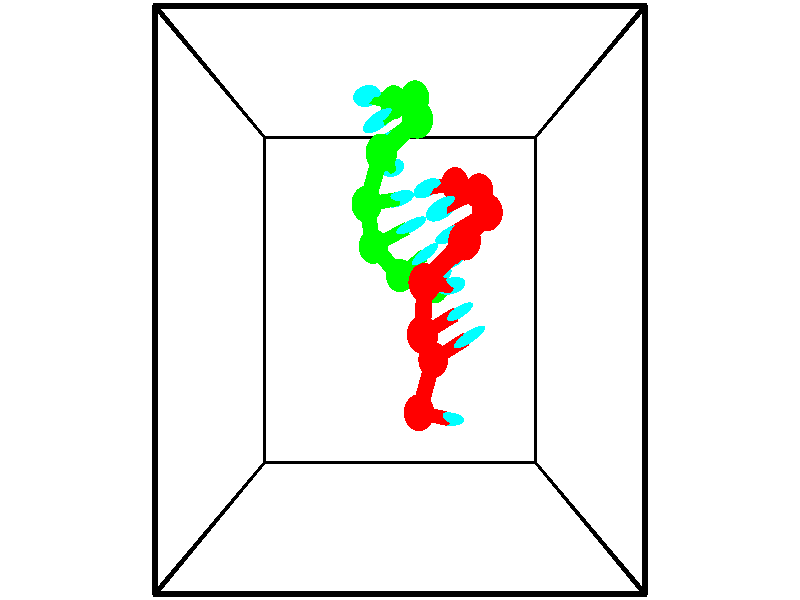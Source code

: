 // switches for output
#declare DRAW_BASES = 1; // possible values are 0, 1; only relevant for DNA ribbons
#declare DRAW_BASES_TYPE = 3; // possible values are 1, 2, 3; only relevant for DNA ribbons
#declare DRAW_FOG = 0; // set to 1 to enable fog

#include "colors.inc"

#include "transforms.inc"
background { rgb <1, 1, 1>}

#default {
   normal{
       ripples 0.25
       frequency 0.20
       turbulence 0.2
       lambda 5
   }
	finish {
		phong 0.1
		phong_size 40.
	}
}

// original window dimensions: 1024x640


// camera settings

camera {
	sky <-0, 1, 0>
	up <-0, 1, 0>
	right 1.6 * <1, 0, 0>
	location <2.5, 2.5, 11.1562>
	look_at <2.5, 2.5, 2.5>
	direction <0, 0, -8.6562>
	angle 67.0682
}


# declare cpy_camera_pos = <2.5, 2.5, 11.1562>;
# if (DRAW_FOG = 1)
fog {
	fog_type 2
	up vnormalize(cpy_camera_pos)
	color rgbt<1,1,1,0.3>
	distance 1e-5
	fog_alt 3e-3
	fog_offset 4
}
# end


// LIGHTS

# declare lum = 6;
global_settings {
	ambient_light rgb lum * <0.05, 0.05, 0.05>
	max_trace_level 15
}# declare cpy_direct_light_amount = 0.25;
light_source
{	1000 * <-1, -1, 1>,
	rgb lum * cpy_direct_light_amount
	parallel
}

light_source
{	1000 * <1, 1, -1>,
	rgb lum * cpy_direct_light_amount
	parallel
}

// strand 0

// nucleotide -1

// particle -1
sphere {
	<2.812973, 0.953501, 1.202755> 0.250000
	pigment { color rgbt <1,0,0,0> }
	no_shadow
}
cylinder {
	<3.119240, 0.861359, 0.962524>,  <3.302999, 0.806073, 0.818386>, 0.100000
	pigment { color rgbt <1,0,0,0> }
	no_shadow
}
cylinder {
	<3.119240, 0.861359, 0.962524>,  <2.812973, 0.953501, 1.202755>, 0.100000
	pigment { color rgbt <1,0,0,0> }
	no_shadow
}

// particle -1
sphere {
	<3.119240, 0.861359, 0.962524> 0.100000
	pigment { color rgbt <1,0,0,0> }
	no_shadow
}
sphere {
	0, 1
	scale<0.080000,0.200000,0.300000>
	matrix <-0.042215, 0.913668, -0.404264,
		0.641852, 0.334885, 0.689840,
		0.765666, -0.230356, -0.600577,
		3.348939, 0.792252, 0.782351>
	pigment { color rgbt <0,1,1,0> }
	no_shadow
}
cylinder {
	<3.059002, 1.660048, 0.998760>,  <2.812973, 0.953501, 1.202755>, 0.130000
	pigment { color rgbt <1,0,0,0> }
	no_shadow
}

// nucleotide -1

// particle -1
sphere {
	<3.059002, 1.660048, 0.998760> 0.250000
	pigment { color rgbt <1,0,0,0> }
	no_shadow
}
cylinder {
	<3.387558, 1.848572, 1.127251>,  <3.584692, 1.961686, 1.204345>, 0.100000
	pigment { color rgbt <1,0,0,0> }
	no_shadow
}
cylinder {
	<3.387558, 1.848572, 1.127251>,  <3.059002, 1.660048, 0.998760>, 0.100000
	pigment { color rgbt <1,0,0,0> }
	no_shadow
}

// particle -1
sphere {
	<3.387558, 1.848572, 1.127251> 0.100000
	pigment { color rgbt <1,0,0,0> }
	no_shadow
}
sphere {
	0, 1
	scale<0.080000,0.200000,0.300000>
	matrix <-0.486851, 0.872758, -0.035630,
		-0.297145, -0.127123, 0.946332,
		0.821390, 0.471310, 0.321226,
		3.633975, 1.989965, 1.223618>
	pigment { color rgbt <0,1,1,0> }
	no_shadow
}
cylinder {
	<2.857969, 2.041317, 1.573737>,  <3.059002, 1.660048, 0.998760>, 0.130000
	pigment { color rgbt <1,0,0,0> }
	no_shadow
}

// nucleotide -1

// particle -1
sphere {
	<2.857969, 2.041317, 1.573737> 0.250000
	pigment { color rgbt <1,0,0,0> }
	no_shadow
}
cylinder {
	<3.191254, 2.201416, 1.421127>,  <3.391224, 2.297476, 1.329562>, 0.100000
	pigment { color rgbt <1,0,0,0> }
	no_shadow
}
cylinder {
	<3.191254, 2.201416, 1.421127>,  <2.857969, 2.041317, 1.573737>, 0.100000
	pigment { color rgbt <1,0,0,0> }
	no_shadow
}

// particle -1
sphere {
	<3.191254, 2.201416, 1.421127> 0.100000
	pigment { color rgbt <1,0,0,0> }
	no_shadow
}
sphere {
	0, 1
	scale<0.080000,0.200000,0.300000>
	matrix <-0.454859, 0.888450, -0.061314,
		0.314423, 0.224627, 0.922324,
		0.833212, 0.400248, -0.381523,
		3.441217, 2.321491, 1.306670>
	pigment { color rgbt <0,1,1,0> }
	no_shadow
}
cylinder {
	<2.880583, 2.724615, 1.842795>,  <2.857969, 2.041317, 1.573737>, 0.130000
	pigment { color rgbt <1,0,0,0> }
	no_shadow
}

// nucleotide -1

// particle -1
sphere {
	<2.880583, 2.724615, 1.842795> 0.250000
	pigment { color rgbt <1,0,0,0> }
	no_shadow
}
cylinder {
	<3.142807, 2.705368, 1.541351>,  <3.300142, 2.693820, 1.360485>, 0.100000
	pigment { color rgbt <1,0,0,0> }
	no_shadow
}
cylinder {
	<3.142807, 2.705368, 1.541351>,  <2.880583, 2.724615, 1.842795>, 0.100000
	pigment { color rgbt <1,0,0,0> }
	no_shadow
}

// particle -1
sphere {
	<3.142807, 2.705368, 1.541351> 0.100000
	pigment { color rgbt <1,0,0,0> }
	no_shadow
}
sphere {
	0, 1
	scale<0.080000,0.200000,0.300000>
	matrix <-0.332123, 0.877891, -0.344965,
		0.678185, 0.476436, 0.559530,
		0.655560, -0.048118, -0.753608,
		3.339475, 2.690933, 1.315269>
	pigment { color rgbt <0,1,1,0> }
	no_shadow
}
cylinder {
	<3.496133, 3.257644, 1.848963>,  <2.880583, 2.724615, 1.842795>, 0.130000
	pigment { color rgbt <1,0,0,0> }
	no_shadow
}

// nucleotide -1

// particle -1
sphere {
	<3.496133, 3.257644, 1.848963> 0.250000
	pigment { color rgbt <1,0,0,0> }
	no_shadow
}
cylinder {
	<3.439400, 3.148186, 1.468437>,  <3.405360, 3.082511, 1.240121>, 0.100000
	pigment { color rgbt <1,0,0,0> }
	no_shadow
}
cylinder {
	<3.439400, 3.148186, 1.468437>,  <3.496133, 3.257644, 1.848963>, 0.100000
	pigment { color rgbt <1,0,0,0> }
	no_shadow
}

// particle -1
sphere {
	<3.439400, 3.148186, 1.468437> 0.100000
	pigment { color rgbt <1,0,0,0> }
	no_shadow
}
sphere {
	0, 1
	scale<0.080000,0.200000,0.300000>
	matrix <-0.305341, 0.926263, -0.220915,
		0.941621, 0.259143, -0.214928,
		-0.141832, -0.273645, -0.951316,
		3.396850, 3.066092, 1.183043>
	pigment { color rgbt <0,1,1,0> }
	no_shadow
}
cylinder {
	<3.913791, 3.680603, 1.364959>,  <3.496133, 3.257644, 1.848963>, 0.130000
	pigment { color rgbt <1,0,0,0> }
	no_shadow
}

// nucleotide -1

// particle -1
sphere {
	<3.913791, 3.680603, 1.364959> 0.250000
	pigment { color rgbt <1,0,0,0> }
	no_shadow
}
cylinder {
	<3.595764, 3.533760, 1.171837>,  <3.404948, 3.445654, 1.055964>, 0.100000
	pigment { color rgbt <1,0,0,0> }
	no_shadow
}
cylinder {
	<3.595764, 3.533760, 1.171837>,  <3.913791, 3.680603, 1.364959>, 0.100000
	pigment { color rgbt <1,0,0,0> }
	no_shadow
}

// particle -1
sphere {
	<3.595764, 3.533760, 1.171837> 0.100000
	pigment { color rgbt <1,0,0,0> }
	no_shadow
}
sphere {
	0, 1
	scale<0.080000,0.200000,0.300000>
	matrix <-0.275515, 0.927754, -0.251720,
		0.540332, -0.067115, -0.838771,
		-0.795068, -0.367107, -0.482805,
		3.357244, 3.423628, 1.026995>
	pigment { color rgbt <0,1,1,0> }
	no_shadow
}
cylinder {
	<3.857958, 4.067090, 0.740411>,  <3.913791, 3.680603, 1.364959>, 0.130000
	pigment { color rgbt <1,0,0,0> }
	no_shadow
}

// nucleotide -1

// particle -1
sphere {
	<3.857958, 4.067090, 0.740411> 0.250000
	pigment { color rgbt <1,0,0,0> }
	no_shadow
}
cylinder {
	<3.492111, 3.913628, 0.791451>,  <3.272603, 3.821550, 0.822074>, 0.100000
	pigment { color rgbt <1,0,0,0> }
	no_shadow
}
cylinder {
	<3.492111, 3.913628, 0.791451>,  <3.857958, 4.067090, 0.740411>, 0.100000
	pigment { color rgbt <1,0,0,0> }
	no_shadow
}

// particle -1
sphere {
	<3.492111, 3.913628, 0.791451> 0.100000
	pigment { color rgbt <1,0,0,0> }
	no_shadow
}
sphere {
	0, 1
	scale<0.080000,0.200000,0.300000>
	matrix <-0.383783, 0.724494, -0.572555,
		0.127219, -0.572640, -0.809876,
		-0.914618, -0.383656, 0.127599,
		3.217726, 3.798531, 0.829730>
	pigment { color rgbt <0,1,1,0> }
	no_shadow
}
cylinder {
	<3.504903, 4.272587, 0.111694>,  <3.857958, 4.067090, 0.740411>, 0.130000
	pigment { color rgbt <1,0,0,0> }
	no_shadow
}

// nucleotide -1

// particle -1
sphere {
	<3.504903, 4.272587, 0.111694> 0.250000
	pigment { color rgbt <1,0,0,0> }
	no_shadow
}
cylinder {
	<3.205193, 4.193405, 0.364487>,  <3.025367, 4.145896, 0.516162>, 0.100000
	pigment { color rgbt <1,0,0,0> }
	no_shadow
}
cylinder {
	<3.205193, 4.193405, 0.364487>,  <3.504903, 4.272587, 0.111694>, 0.100000
	pigment { color rgbt <1,0,0,0> }
	no_shadow
}

// particle -1
sphere {
	<3.205193, 4.193405, 0.364487> 0.100000
	pigment { color rgbt <1,0,0,0> }
	no_shadow
}
sphere {
	0, 1
	scale<0.080000,0.200000,0.300000>
	matrix <-0.487294, 0.811027, -0.323698,
		-0.448477, -0.550500, -0.704144,
		-0.749275, -0.197954, 0.631982,
		2.980410, 4.134019, 0.554081>
	pigment { color rgbt <0,1,1,0> }
	no_shadow
}
// strand 1

// nucleotide -1

// particle -1
sphere {
	<2.385772, 5.498507, 0.162954> 0.250000
	pigment { color rgbt <0,1,0,0> }
	no_shadow
}
cylinder {
	<2.126305, 5.467560, 0.465805>,  <1.970624, 5.448991, 0.647516>, 0.100000
	pigment { color rgbt <0,1,0,0> }
	no_shadow
}
cylinder {
	<2.126305, 5.467560, 0.465805>,  <2.385772, 5.498507, 0.162954>, 0.100000
	pigment { color rgbt <0,1,0,0> }
	no_shadow
}

// particle -1
sphere {
	<2.126305, 5.467560, 0.465805> 0.100000
	pigment { color rgbt <0,1,0,0> }
	no_shadow
}
sphere {
	0, 1
	scale<0.080000,0.200000,0.300000>
	matrix <0.454243, -0.837555, 0.303586,
		0.610648, 0.540848, 0.578440,
		-0.648669, -0.077368, 0.757128,
		1.931704, 5.444349, 0.692943>
	pigment { color rgbt <0,1,1,0> }
	no_shadow
}
cylinder {
	<2.752865, 5.380357, 0.797722>,  <2.385772, 5.498507, 0.162954>, 0.130000
	pigment { color rgbt <0,1,0,0> }
	no_shadow
}

// nucleotide -1

// particle -1
sphere {
	<2.752865, 5.380357, 0.797722> 0.250000
	pigment { color rgbt <0,1,0,0> }
	no_shadow
}
cylinder {
	<2.399239, 5.194427, 0.817184>,  <2.187063, 5.082870, 0.828862>, 0.100000
	pigment { color rgbt <0,1,0,0> }
	no_shadow
}
cylinder {
	<2.399239, 5.194427, 0.817184>,  <2.752865, 5.380357, 0.797722>, 0.100000
	pigment { color rgbt <0,1,0,0> }
	no_shadow
}

// particle -1
sphere {
	<2.399239, 5.194427, 0.817184> 0.100000
	pigment { color rgbt <0,1,0,0> }
	no_shadow
}
sphere {
	0, 1
	scale<0.080000,0.200000,0.300000>
	matrix <0.460537, -0.848692, 0.260052,
		-0.079584, 0.252311, 0.964368,
		-0.884066, -0.464823, 0.048656,
		2.134019, 5.054981, 0.831781>
	pigment { color rgbt <0,1,1,0> }
	no_shadow
}
cylinder {
	<2.783861, 4.925679, 1.422229>,  <2.752865, 5.380357, 0.797722>, 0.130000
	pigment { color rgbt <0,1,0,0> }
	no_shadow
}

// nucleotide -1

// particle -1
sphere {
	<2.783861, 4.925679, 1.422229> 0.250000
	pigment { color rgbt <0,1,0,0> }
	no_shadow
}
cylinder {
	<2.495003, 4.810760, 1.170525>,  <2.321688, 4.741810, 1.019502>, 0.100000
	pigment { color rgbt <0,1,0,0> }
	no_shadow
}
cylinder {
	<2.495003, 4.810760, 1.170525>,  <2.783861, 4.925679, 1.422229>, 0.100000
	pigment { color rgbt <0,1,0,0> }
	no_shadow
}

// particle -1
sphere {
	<2.495003, 4.810760, 1.170525> 0.100000
	pigment { color rgbt <0,1,0,0> }
	no_shadow
}
sphere {
	0, 1
	scale<0.080000,0.200000,0.300000>
	matrix <0.211665, -0.957815, 0.194392,
		-0.658562, 0.007187, 0.752492,
		-0.722145, -0.287295, -0.629260,
		2.278359, 4.724572, 0.981747>
	pigment { color rgbt <0,1,1,0> }
	no_shadow
}
cylinder {
	<2.203830, 4.447463, 1.566528>,  <2.783861, 4.925679, 1.422229>, 0.130000
	pigment { color rgbt <0,1,0,0> }
	no_shadow
}

// nucleotide -1

// particle -1
sphere {
	<2.203830, 4.447463, 1.566528> 0.250000
	pigment { color rgbt <0,1,0,0> }
	no_shadow
}
cylinder {
	<2.300243, 4.404739, 1.180679>,  <2.358091, 4.379105, 0.949170>, 0.100000
	pigment { color rgbt <0,1,0,0> }
	no_shadow
}
cylinder {
	<2.300243, 4.404739, 1.180679>,  <2.203830, 4.447463, 1.566528>, 0.100000
	pigment { color rgbt <0,1,0,0> }
	no_shadow
}

// particle -1
sphere {
	<2.300243, 4.404739, 1.180679> 0.100000
	pigment { color rgbt <0,1,0,0> }
	no_shadow
}
sphere {
	0, 1
	scale<0.080000,0.200000,0.300000>
	matrix <0.273816, -0.946063, 0.173173,
		-0.931089, -0.305869, -0.198786,
		0.241033, -0.106809, -0.964622,
		2.372553, 4.372697, 0.891293>
	pigment { color rgbt <0,1,1,0> }
	no_shadow
}
cylinder {
	<1.951013, 3.816528, 1.204118>,  <2.203830, 4.447463, 1.566528>, 0.130000
	pigment { color rgbt <0,1,0,0> }
	no_shadow
}

// nucleotide -1

// particle -1
sphere {
	<1.951013, 3.816528, 1.204118> 0.250000
	pigment { color rgbt <0,1,0,0> }
	no_shadow
}
cylinder {
	<2.258850, 3.892944, 0.960403>,  <2.443552, 3.938794, 0.814175>, 0.100000
	pigment { color rgbt <0,1,0,0> }
	no_shadow
}
cylinder {
	<2.258850, 3.892944, 0.960403>,  <1.951013, 3.816528, 1.204118>, 0.100000
	pigment { color rgbt <0,1,0,0> }
	no_shadow
}

// particle -1
sphere {
	<2.258850, 3.892944, 0.960403> 0.100000
	pigment { color rgbt <0,1,0,0> }
	no_shadow
}
sphere {
	0, 1
	scale<0.080000,0.200000,0.300000>
	matrix <0.386808, -0.898673, 0.206801,
		-0.508041, -0.394829, -0.765509,
		0.769593, 0.191041, -0.609286,
		2.489728, 3.950257, 0.777618>
	pigment { color rgbt <0,1,1,0> }
	no_shadow
}
cylinder {
	<2.038888, 3.269314, 0.746930>,  <1.951013, 3.816528, 1.204118>, 0.130000
	pigment { color rgbt <0,1,0,0> }
	no_shadow
}

// nucleotide -1

// particle -1
sphere {
	<2.038888, 3.269314, 0.746930> 0.250000
	pigment { color rgbt <0,1,0,0> }
	no_shadow
}
cylinder {
	<2.404102, 3.432388, 0.751923>,  <2.623231, 3.530233, 0.754918>, 0.100000
	pigment { color rgbt <0,1,0,0> }
	no_shadow
}
cylinder {
	<2.404102, 3.432388, 0.751923>,  <2.038888, 3.269314, 0.746930>, 0.100000
	pigment { color rgbt <0,1,0,0> }
	no_shadow
}

// particle -1
sphere {
	<2.404102, 3.432388, 0.751923> 0.100000
	pigment { color rgbt <0,1,0,0> }
	no_shadow
}
sphere {
	0, 1
	scale<0.080000,0.200000,0.300000>
	matrix <0.405472, -0.910548, 0.080596,
		0.044223, -0.068526, -0.996669,
		0.913037, 0.407685, 0.012482,
		2.678014, 3.554694, 0.755667>
	pigment { color rgbt <0,1,1,0> }
	no_shadow
}
cylinder {
	<2.498254, 2.866511, 0.261114>,  <2.038888, 3.269314, 0.746930>, 0.130000
	pigment { color rgbt <0,1,0,0> }
	no_shadow
}

// nucleotide -1

// particle -1
sphere {
	<2.498254, 2.866511, 0.261114> 0.250000
	pigment { color rgbt <0,1,0,0> }
	no_shadow
}
cylinder {
	<2.747795, 3.033142, 0.525620>,  <2.897520, 3.133121, 0.684323>, 0.100000
	pigment { color rgbt <0,1,0,0> }
	no_shadow
}
cylinder {
	<2.747795, 3.033142, 0.525620>,  <2.498254, 2.866511, 0.261114>, 0.100000
	pigment { color rgbt <0,1,0,0> }
	no_shadow
}

// particle -1
sphere {
	<2.747795, 3.033142, 0.525620> 0.100000
	pigment { color rgbt <0,1,0,0> }
	no_shadow
}
sphere {
	0, 1
	scale<0.080000,0.200000,0.300000>
	matrix <0.520777, -0.852468, 0.045718,
		0.582752, 0.315849, -0.748759,
		0.623853, 0.416579, 0.661264,
		2.934951, 3.158116, 0.723999>
	pigment { color rgbt <0,1,1,0> }
	no_shadow
}
cylinder {
	<3.144355, 2.701598, 0.034097>,  <2.498254, 2.866511, 0.261114>, 0.130000
	pigment { color rgbt <0,1,0,0> }
	no_shadow
}

// nucleotide -1

// particle -1
sphere {
	<3.144355, 2.701598, 0.034097> 0.250000
	pigment { color rgbt <0,1,0,0> }
	no_shadow
}
cylinder {
	<3.185440, 2.767563, 0.426476>,  <3.210091, 2.807142, 0.661902>, 0.100000
	pigment { color rgbt <0,1,0,0> }
	no_shadow
}
cylinder {
	<3.185440, 2.767563, 0.426476>,  <3.144355, 2.701598, 0.034097>, 0.100000
	pigment { color rgbt <0,1,0,0> }
	no_shadow
}

// particle -1
sphere {
	<3.185440, 2.767563, 0.426476> 0.100000
	pigment { color rgbt <0,1,0,0> }
	no_shadow
}
sphere {
	0, 1
	scale<0.080000,0.200000,0.300000>
	matrix <0.555726, -0.827419, 0.080914,
		0.824997, 0.536826, -0.176632,
		0.102712, 0.164912, 0.980946,
		3.216254, 2.817037, 0.720759>
	pigment { color rgbt <0,1,1,0> }
	no_shadow
}
// box output
cylinder {
	<0.000000, 0.000000, 0.000000>,  <5.000000, 0.000000, 0.000000>, 0.025000
	pigment { color rgbt <0,0,0,0> }
	no_shadow
}
cylinder {
	<0.000000, 0.000000, 0.000000>,  <0.000000, 5.000000, 0.000000>, 0.025000
	pigment { color rgbt <0,0,0,0> }
	no_shadow
}
cylinder {
	<0.000000, 0.000000, 0.000000>,  <0.000000, 0.000000, 5.000000>, 0.025000
	pigment { color rgbt <0,0,0,0> }
	no_shadow
}
cylinder {
	<5.000000, 5.000000, 5.000000>,  <0.000000, 5.000000, 5.000000>, 0.025000
	pigment { color rgbt <0,0,0,0> }
	no_shadow
}
cylinder {
	<5.000000, 5.000000, 5.000000>,  <5.000000, 0.000000, 5.000000>, 0.025000
	pigment { color rgbt <0,0,0,0> }
	no_shadow
}
cylinder {
	<5.000000, 5.000000, 5.000000>,  <5.000000, 5.000000, 0.000000>, 0.025000
	pigment { color rgbt <0,0,0,0> }
	no_shadow
}
cylinder {
	<0.000000, 0.000000, 5.000000>,  <0.000000, 5.000000, 5.000000>, 0.025000
	pigment { color rgbt <0,0,0,0> }
	no_shadow
}
cylinder {
	<0.000000, 0.000000, 5.000000>,  <5.000000, 0.000000, 5.000000>, 0.025000
	pigment { color rgbt <0,0,0,0> }
	no_shadow
}
cylinder {
	<5.000000, 5.000000, 0.000000>,  <0.000000, 5.000000, 0.000000>, 0.025000
	pigment { color rgbt <0,0,0,0> }
	no_shadow
}
cylinder {
	<5.000000, 5.000000, 0.000000>,  <5.000000, 0.000000, 0.000000>, 0.025000
	pigment { color rgbt <0,0,0,0> }
	no_shadow
}
cylinder {
	<5.000000, 0.000000, 5.000000>,  <5.000000, 0.000000, 0.000000>, 0.025000
	pigment { color rgbt <0,0,0,0> }
	no_shadow
}
cylinder {
	<0.000000, 5.000000, 0.000000>,  <0.000000, 5.000000, 5.000000>, 0.025000
	pigment { color rgbt <0,0,0,0> }
	no_shadow
}
// end of box output
